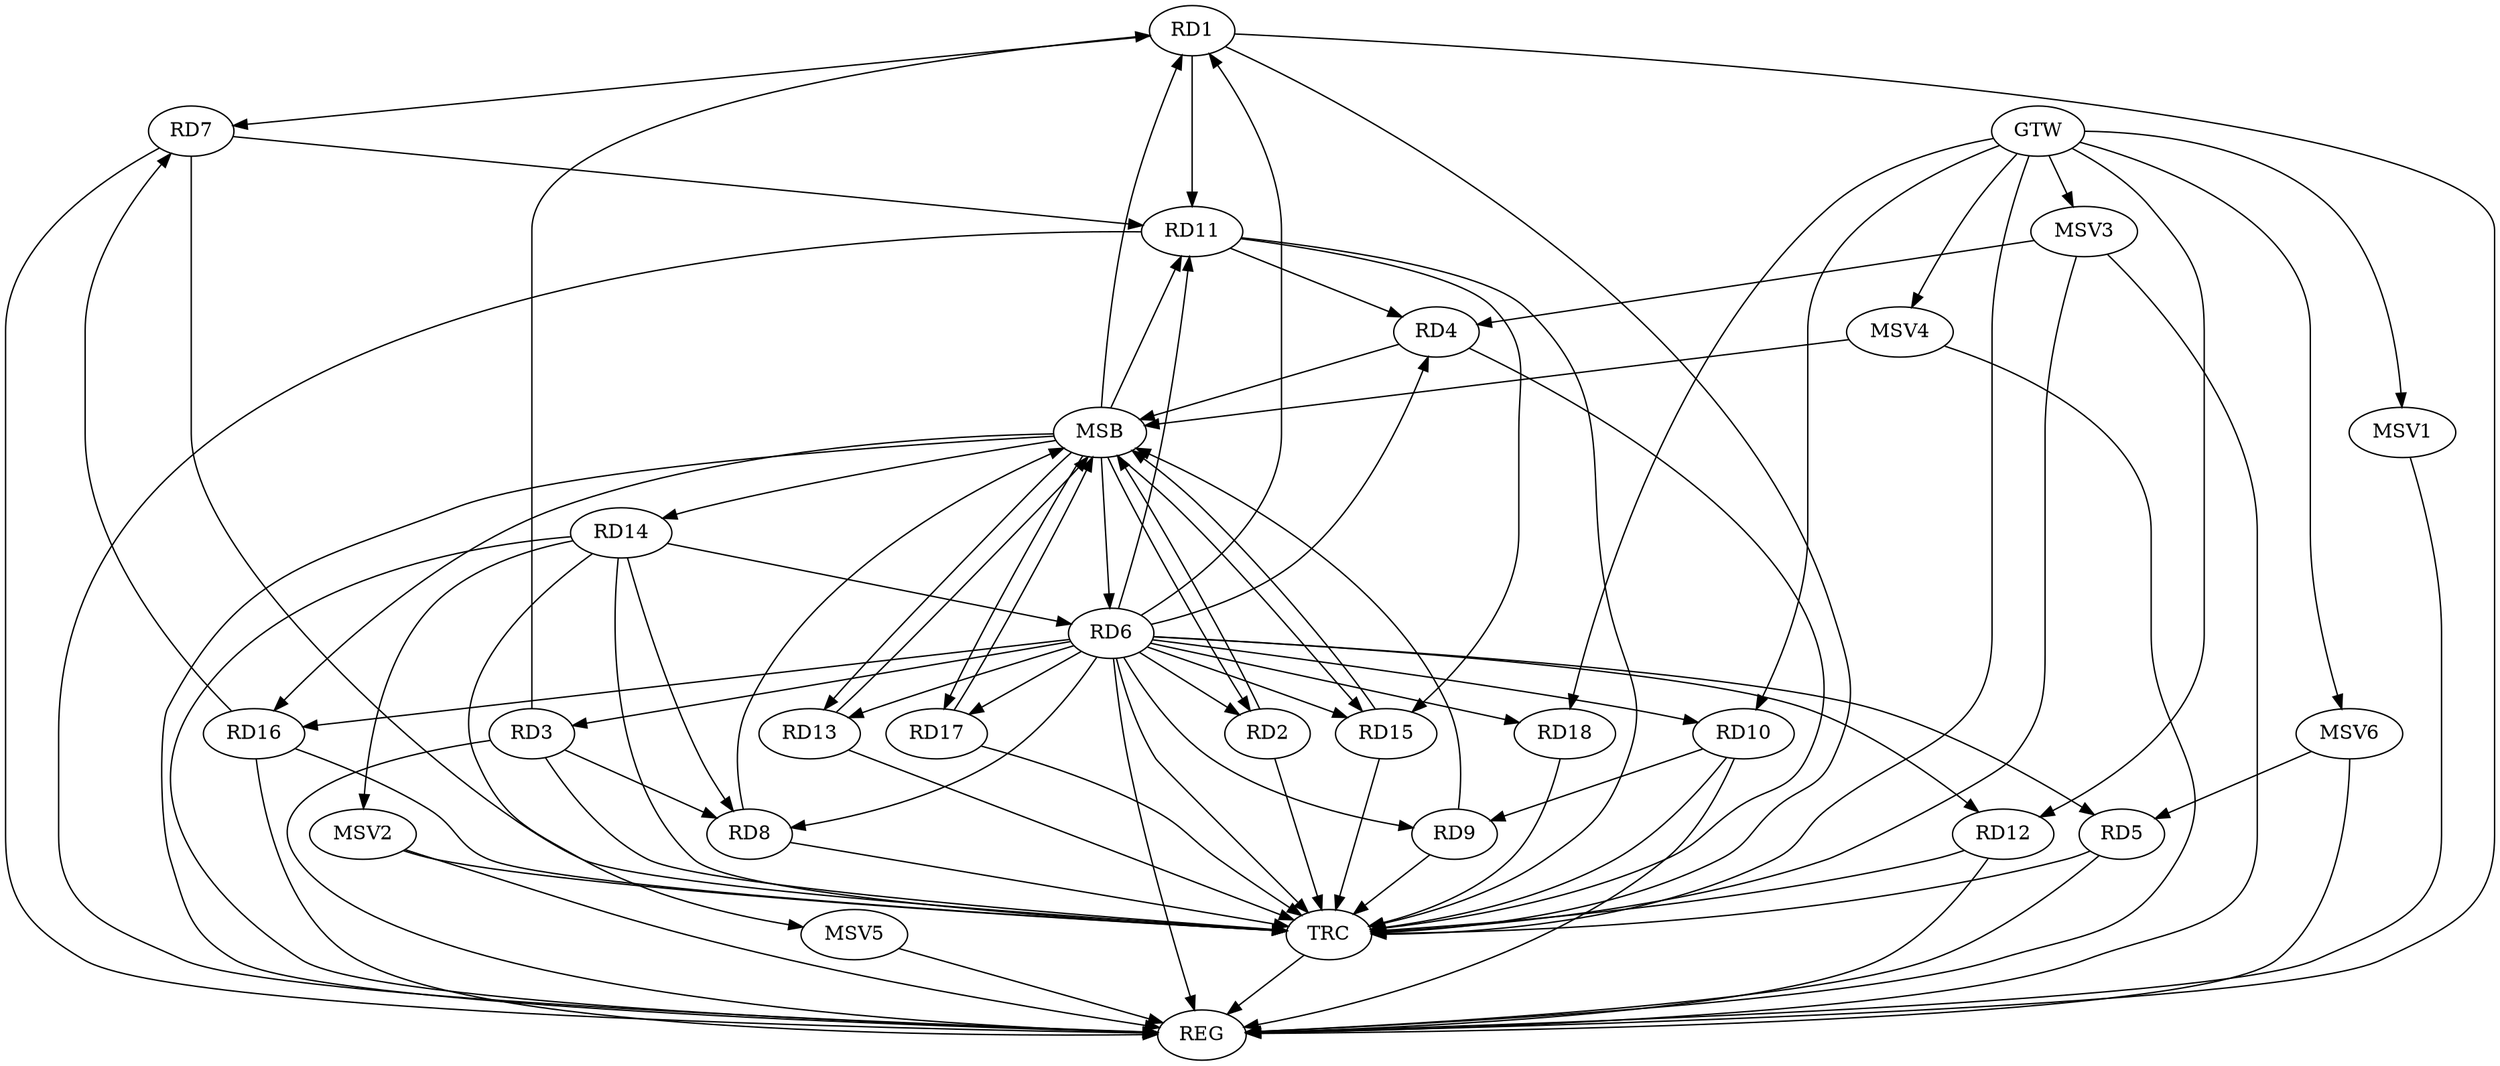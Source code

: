 strict digraph G {
  RD1 [ label="RD1" ];
  RD2 [ label="RD2" ];
  RD3 [ label="RD3" ];
  RD4 [ label="RD4" ];
  RD5 [ label="RD5" ];
  RD6 [ label="RD6" ];
  RD7 [ label="RD7" ];
  RD8 [ label="RD8" ];
  RD9 [ label="RD9" ];
  RD10 [ label="RD10" ];
  RD11 [ label="RD11" ];
  RD12 [ label="RD12" ];
  RD13 [ label="RD13" ];
  RD14 [ label="RD14" ];
  RD15 [ label="RD15" ];
  RD16 [ label="RD16" ];
  RD17 [ label="RD17" ];
  RD18 [ label="RD18" ];
  GTW [ label="GTW" ];
  REG [ label="REG" ];
  MSB [ label="MSB" ];
  TRC [ label="TRC" ];
  MSV1 [ label="MSV1" ];
  MSV2 [ label="MSV2" ];
  MSV3 [ label="MSV3" ];
  MSV4 [ label="MSV4" ];
  MSV5 [ label="MSV5" ];
  MSV6 [ label="MSV6" ];
  RD3 -> RD1;
  RD1 -> RD7;
  RD1 -> RD11;
  RD3 -> RD8;
  RD6 -> RD4;
  RD11 -> RD4;
  RD6 -> RD8;
  RD6 -> RD9;
  RD6 -> RD11;
  RD14 -> RD6;
  RD6 -> RD16;
  RD7 -> RD11;
  RD16 -> RD7;
  RD14 -> RD8;
  RD10 -> RD9;
  RD11 -> RD15;
  GTW -> RD10;
  GTW -> RD12;
  GTW -> RD18;
  RD1 -> REG;
  RD3 -> REG;
  RD5 -> REG;
  RD6 -> REG;
  RD7 -> REG;
  RD10 -> REG;
  RD11 -> REG;
  RD12 -> REG;
  RD14 -> REG;
  RD16 -> REG;
  RD2 -> MSB;
  MSB -> RD11;
  MSB -> REG;
  RD4 -> MSB;
  MSB -> RD6;
  MSB -> RD13;
  MSB -> RD17;
  RD8 -> MSB;
  RD9 -> MSB;
  MSB -> RD2;
  MSB -> RD16;
  RD13 -> MSB;
  MSB -> RD14;
  MSB -> RD15;
  RD15 -> MSB;
  MSB -> RD1;
  RD17 -> MSB;
  RD1 -> TRC;
  RD2 -> TRC;
  RD3 -> TRC;
  RD4 -> TRC;
  RD5 -> TRC;
  RD6 -> TRC;
  RD7 -> TRC;
  RD8 -> TRC;
  RD9 -> TRC;
  RD10 -> TRC;
  RD11 -> TRC;
  RD12 -> TRC;
  RD13 -> TRC;
  RD14 -> TRC;
  RD15 -> TRC;
  RD16 -> TRC;
  RD17 -> TRC;
  RD18 -> TRC;
  GTW -> TRC;
  TRC -> REG;
  RD6 -> RD12;
  RD6 -> RD1;
  RD6 -> RD3;
  RD6 -> RD13;
  RD6 -> RD10;
  RD6 -> RD15;
  RD6 -> RD18;
  RD6 -> RD5;
  RD6 -> RD2;
  RD6 -> RD17;
  GTW -> MSV1;
  MSV1 -> REG;
  RD14 -> MSV2;
  MSV2 -> REG;
  MSV2 -> TRC;
  MSV3 -> RD4;
  GTW -> MSV3;
  MSV3 -> REG;
  MSV3 -> TRC;
  MSV4 -> MSB;
  GTW -> MSV4;
  MSV4 -> REG;
  RD14 -> MSV5;
  MSV5 -> REG;
  MSV6 -> RD5;
  GTW -> MSV6;
  MSV6 -> REG;
}
